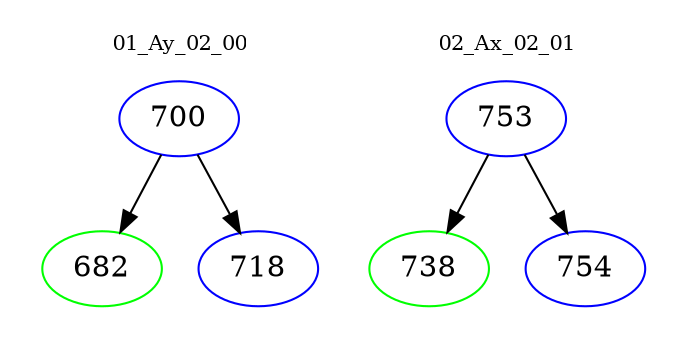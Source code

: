 digraph{
subgraph cluster_0 {
color = white
label = "01_Ay_02_00";
fontsize=10;
T0_700 [label="700", color="blue"]
T0_700 -> T0_682 [color="black"]
T0_682 [label="682", color="green"]
T0_700 -> T0_718 [color="black"]
T0_718 [label="718", color="blue"]
}
subgraph cluster_1 {
color = white
label = "02_Ax_02_01";
fontsize=10;
T1_753 [label="753", color="blue"]
T1_753 -> T1_738 [color="black"]
T1_738 [label="738", color="green"]
T1_753 -> T1_754 [color="black"]
T1_754 [label="754", color="blue"]
}
}
